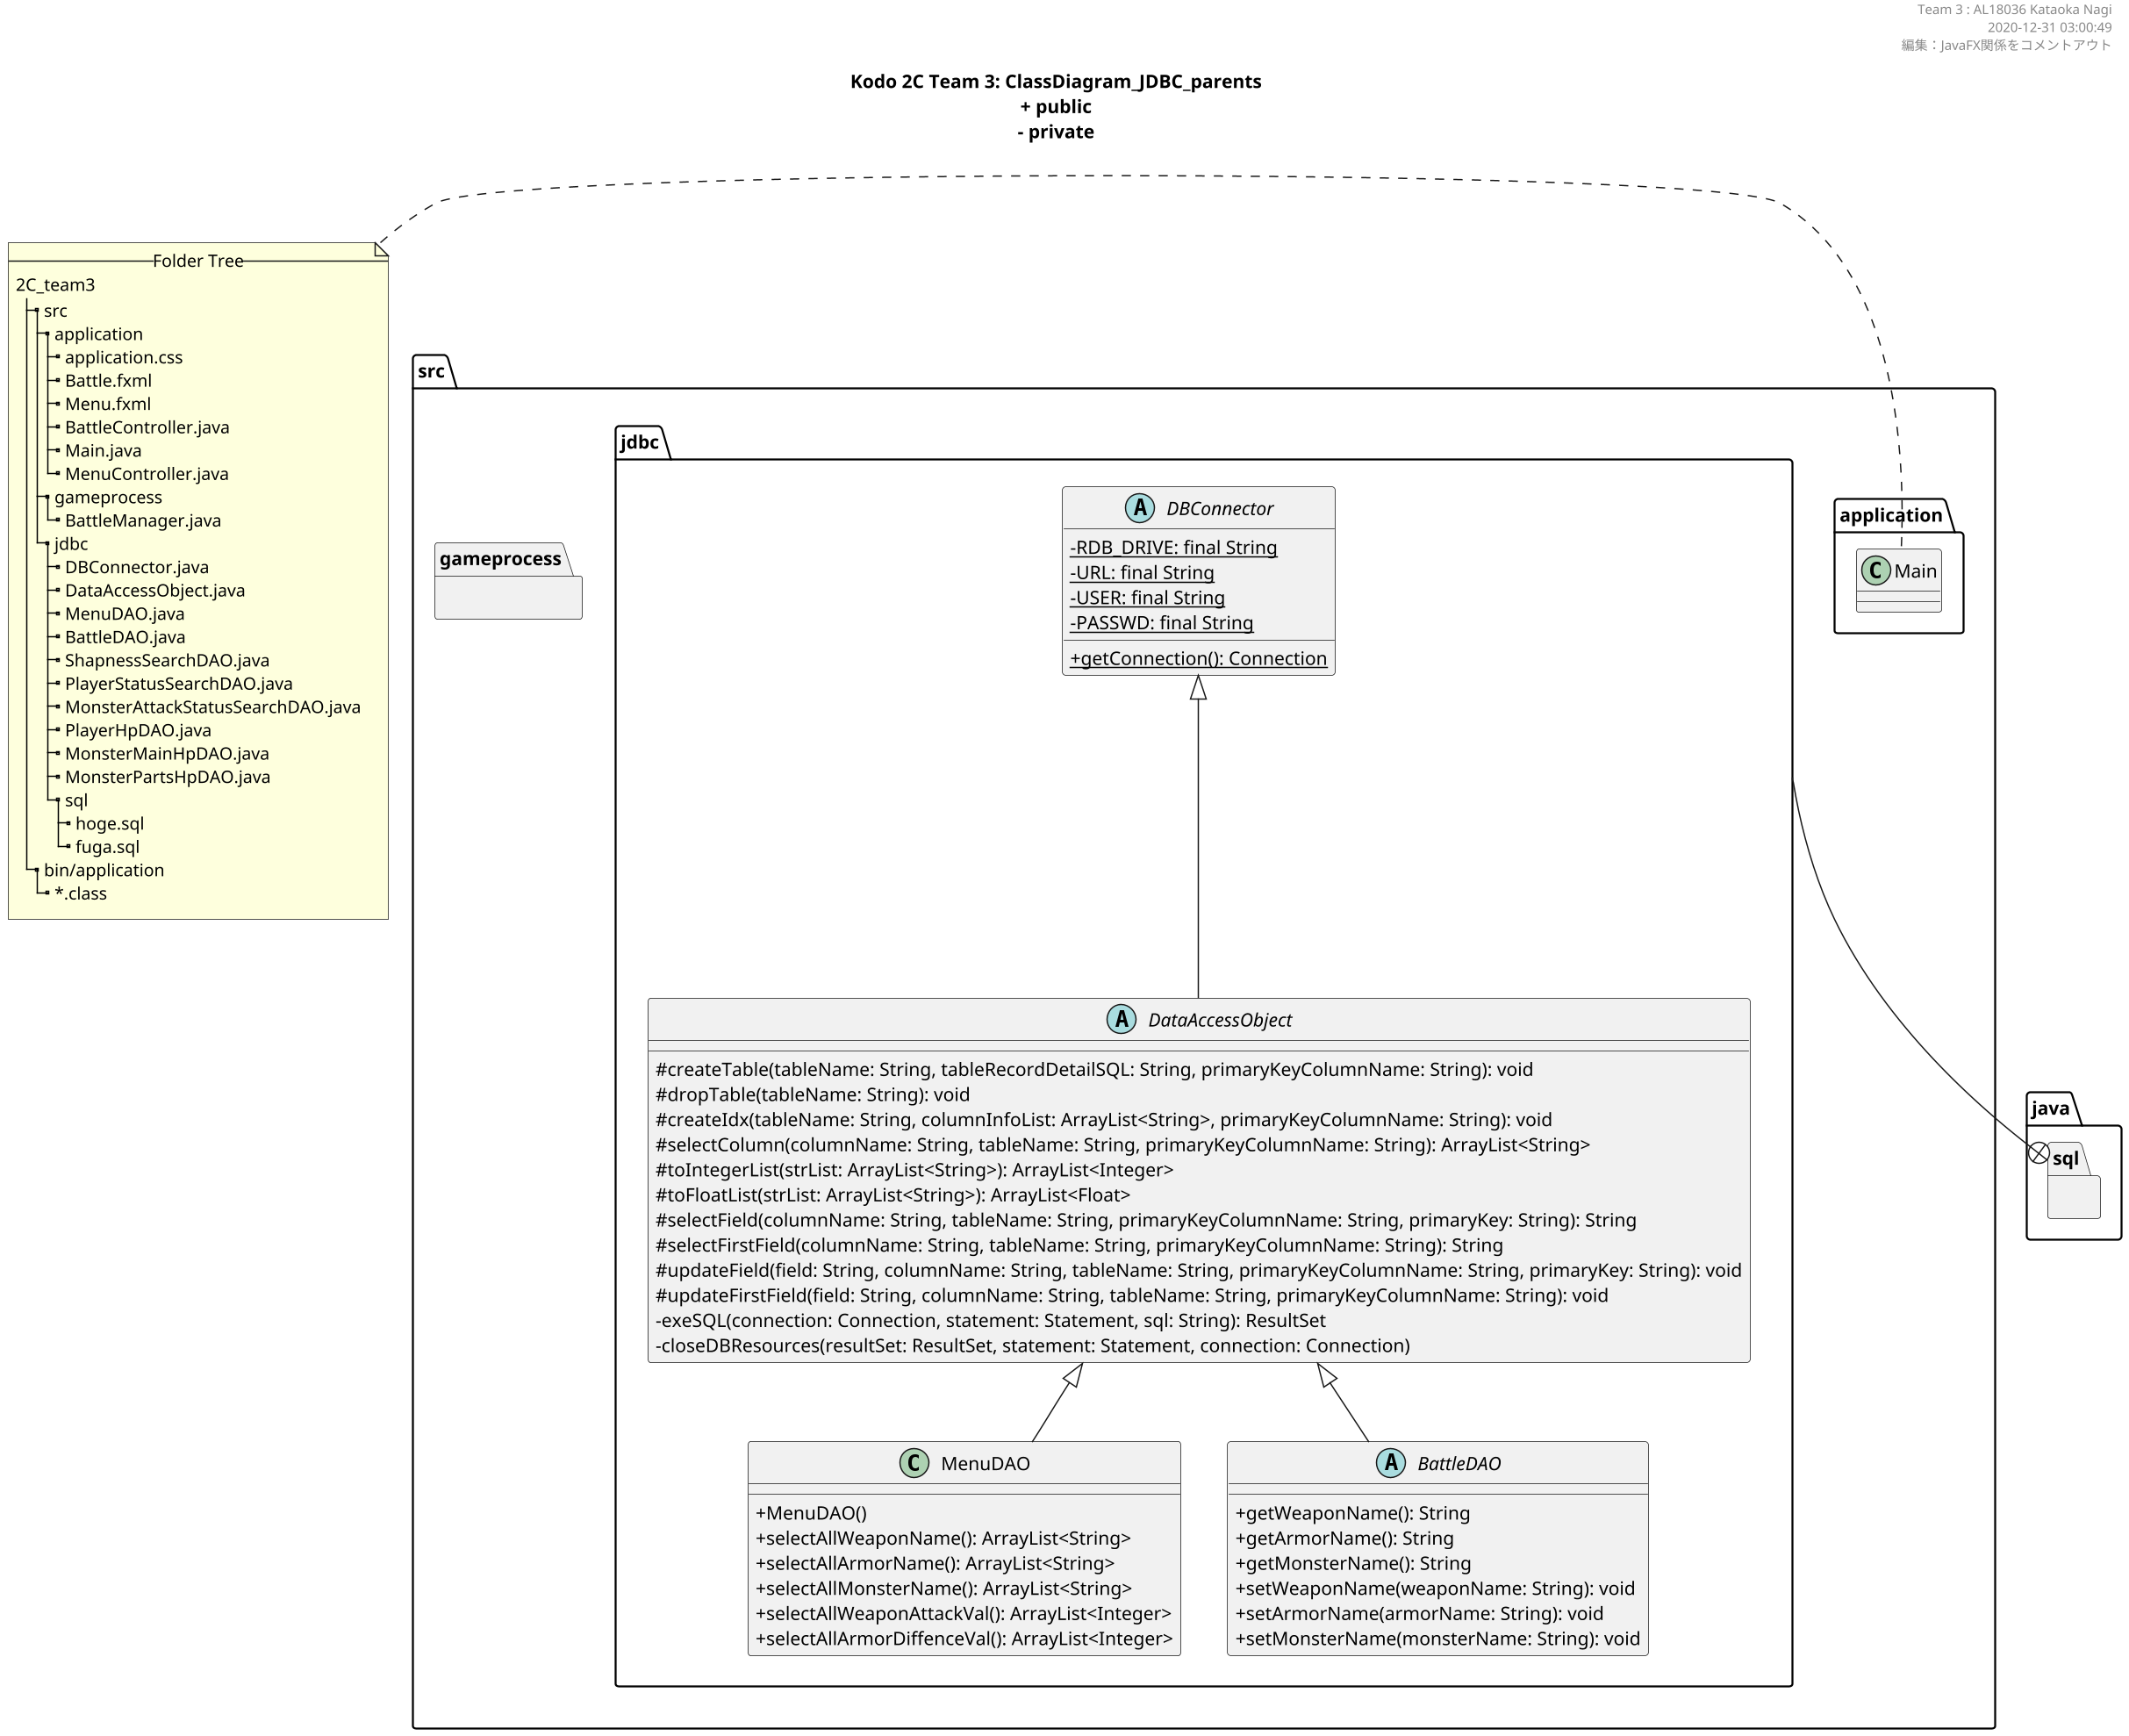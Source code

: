 ' @file      ClassDiagram_JDBC_parents.pu
' @brief     クラス図出力用のファイル
' @note      高度情報演習2C 後半 木村教授担当分 Team3
' @auther    AL18036 Kataoka Nagi
' @date      2020-12-31 03:00:30
' $Version   1.2
' $Revision  1.3
' @par       編集：JavaFX関係をコメントアウト
' @par       追加：createTableメソッドの完成' @note      java -jar plantuml.jar -graphvizdot C:\Graphviz\bin\dot.exe ClassDiagram_JDBC_parents.pu -charset UTF-8
' @see       https://qiita.com/opengl-8080/items/98c510b8ca060bdd2ea3

''''''''''''''''''''''''''''''''''''''''''''''''''''''''''''''''''''''''''''''''

@startuml ./out/ClassDiagram_JDBC_parents.png
scale 1.5
skinparam DefaultFontName メイリオ
' 可視性の変更
skinparam classAttributeIconSize 0

''''''''''''''''''''''''''''''''''''''''''''''''''

header 
Team 3 : AL18036 Kataoka Nagi
2020-12-31 03:00:49
編集：JavaFX関係をコメントアウト
end header

''''''''''''''''''''''''''''''''''''''''''''''''''

title
**Kodo 2C Team 3: ClassDiagram_JDBC_parents**
+ public
~- private
end title
' __static__

''''''''''''''''''''''''''''''''''''''''''''''''''''''''''''''''''''''''''''''''

package src {
  package src.application {
    class Main
  }
  package src.gameprocess {
  }
  package src.jdbc {
  }
}

''''''''''''''''''''''''''''''''''''''''''''''''''''''''''''''''''''''''''''''''

note left
  --Folder Tree--
  2C_team3
  |_ src
    |_ application
      |_ application.css
      |_ Battle.fxml
      |_ Menu.fxml
      |_ BattleController.java
      |_ Main.java
      |_ MenuController.java
    |_ gameprocess
      |_ BattleManager.java
    |_ jdbc
      |_ DBConnector.java
      |_ DataAccessObject.java
      |_ MenuDAO.java
      |_ BattleDAO.java
      |_ ShapnessSearchDAO.java
      |_ PlayerStatusSearchDAO.java
      |_ MonsterAttackStatusSearchDAO.java
      |_ PlayerHpDAO.java
      |_ MonsterMainHpDAO.java
      |_ MonsterPartsHpDAO.java
      |_ sql
        |_ hoge.sql
        |_ fuga.sql
  |_ bin/application
    |_ ~*.class
end note

''''''''''''''''''''''''''''''''''''''''''''''''''''''''''''''''''''''''''''''''

package java.sql {
}

' package javafx {
'   class Application
'   Interface Initializable
' }

src.jdbc --+ java.sql
' src.application --+ javafx

''''''''''''''''''''''''''''''''''''''''''''''''''

' @note クラスの命名規則
' @see  https://qiita.com/KeithYokoma/items/ee21fec6a3ebb5d1e9a8

package src.application {
}

' 記事のクラス
  ' class ApplicationController extends Initializable {
  '   - dropDown: ChoiceBox<String>
  '   - textBox: TextField
  '   - button: Button

  '   + initialize(location: URL, resources: ResourceBundle): void
  '   + onClick(event: ActionEvent): void
  '   + getToolType(): ChoiceBox<String>
  '   + setToolType(toolType: ChoiceBox<String>): void
  '   + getInputFile(): TextField
  '   + setInputFile(textBox: TextField): void
  '   + getReference(): Button
  '   + setReference(button: Button): void
  ' }


''''''''''''''''''''''''''''''''''''''''''''''''''

package src.gameprocess {
}

''''''''''''''''''''''''''''''''''''''''''''''''''

package src.jdbc {
  ' @note DAO pattern
  ' @see https://kanda-it-school-kensyu.com/java-jdbc-contents/jj_ch04/jj_0401/

  abstract class DBConnector {
    - {static} RDB_DRIVE: final String
    - {static} URL: final String
    - {static} USER: final String
    - {static} PASSWD: final String

    + {static} getConnection(): Connection
  }

  abstract class DataAccessObject extends DBConnector {
    # createTable(tableName: String, tableRecordDetailSQL: String, primaryKeyColumnName: String): void
    # dropTable(tableName: String): void
    # createIdx(tableName: String, columnInfoList: ArrayList<String>, primaryKeyColumnName: String): void
    # selectColumn(columnName: String, tableName: String, primaryKeyColumnName: String): ArrayList<String>
    # toIntegerList(strList: ArrayList<String>): ArrayList<Integer>
    # toFloatList(strList: ArrayList<String>): ArrayList<Float>
    # selectField(columnName: String, tableName: String, primaryKeyColumnName: String, primaryKey: String): String
    # selectFirstField(columnName: String, tableName: String, primaryKeyColumnName: String): String
    # updateField(field: String, columnName: String, tableName: String, primaryKeyColumnName: String, primaryKey: String): void
    # updateFirstField(field: String, columnName: String, tableName: String, primaryKeyColumnName: String): void
    - exeSQL(connection: Connection, statement: Statement, sql: String): ResultSet
    - closeDBResources(resultSet: ResultSet, statement: Statement, connection: Connection)
  }

  class MenuDAO extends DataAccessObject {
    + MenuDAO()
    + selectAllWeaponName(): ArrayList<String>
    + selectAllArmorName(): ArrayList<String>
    + selectAllMonsterName(): ArrayList<String>
    + selectAllWeaponAttackVal(): ArrayList<Integer>
    + selectAllArmorDiffenceVal(): ArrayList<Integer>
  }

  abstract class BattleDAO extends DataAccessObject {
  + getWeaponName(): String
  + getArmorName(): String
  + getMonsterName(): String
  + setWeaponName(weaponName: String): void
  + setArmorName(armorName: String): void
  + setMonsterName(monsterName: String): void
  }
}

''''''''''''''''''''''''''''''''''''''''''''''''''''''''''''''''''''''''''''''''

@enduml
